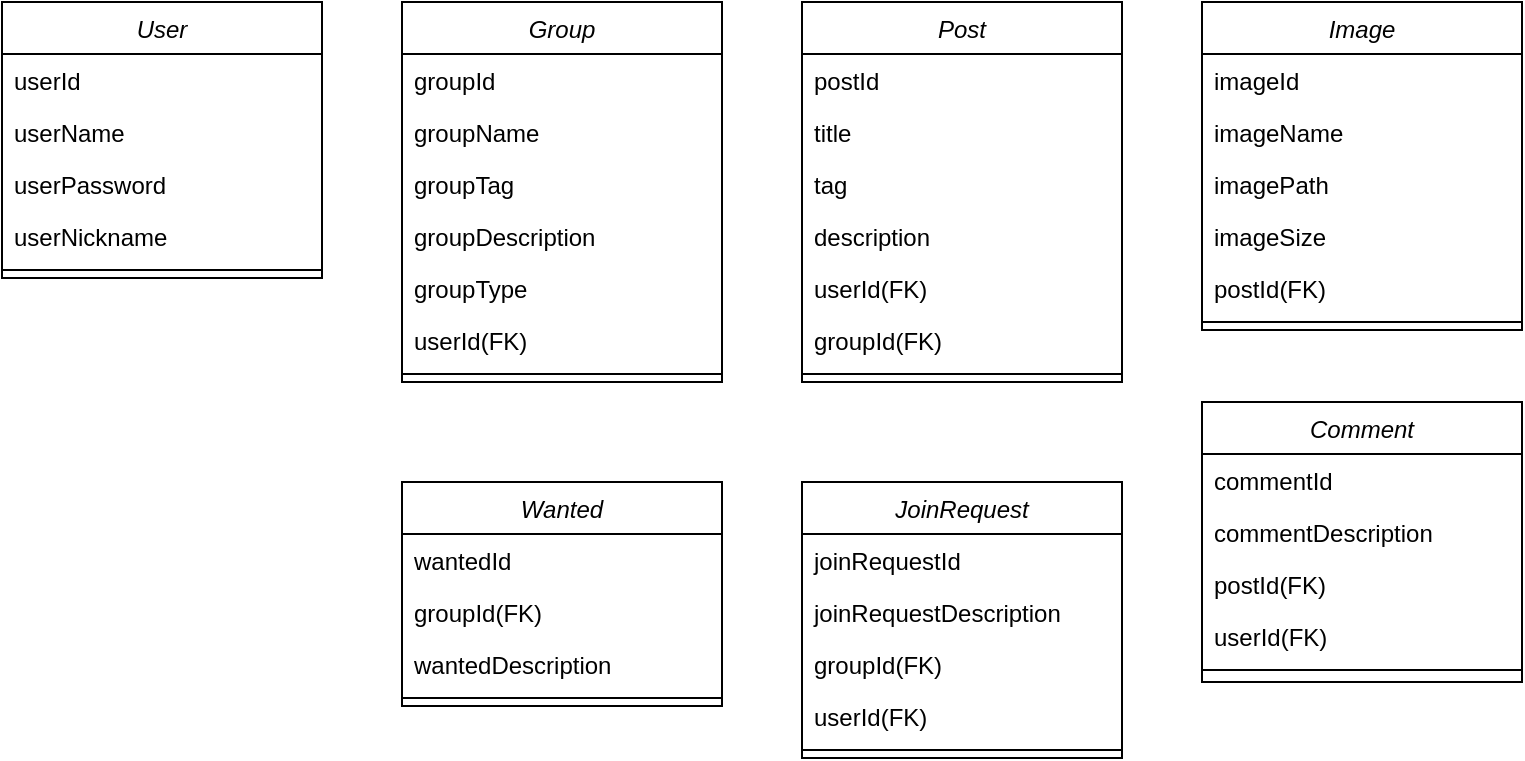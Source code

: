 <mxfile version="17.3.0" type="device"><diagram id="C5RBs43oDa-KdzZeNtuy" name="Page-1"><mxGraphModel dx="2253" dy="800" grid="1" gridSize="10" guides="1" tooltips="1" connect="1" arrows="1" fold="1" page="1" pageScale="1" pageWidth="827" pageHeight="1169" math="0" shadow="0"><root><mxCell id="WIyWlLk6GJQsqaUBKTNV-0"/><mxCell id="WIyWlLk6GJQsqaUBKTNV-1" parent="WIyWlLk6GJQsqaUBKTNV-0"/><mxCell id="zkfFHV4jXpPFQw0GAbJ--0" value="User" style="swimlane;fontStyle=2;align=center;verticalAlign=top;childLayout=stackLayout;horizontal=1;startSize=26;horizontalStack=0;resizeParent=1;resizeLast=0;collapsible=1;marginBottom=0;rounded=0;shadow=0;strokeWidth=1;" parent="WIyWlLk6GJQsqaUBKTNV-1" vertex="1"><mxGeometry x="-80" y="120" width="160" height="138" as="geometry"><mxRectangle x="230" y="140" width="160" height="26" as="alternateBounds"/></mxGeometry></mxCell><mxCell id="YFIZStN-qMkTOD-e35_p-21" value="userId  " style="text;align=left;verticalAlign=top;spacingLeft=4;spacingRight=4;overflow=hidden;rotatable=0;points=[[0,0.5],[1,0.5]];portConstraint=eastwest;" parent="zkfFHV4jXpPFQw0GAbJ--0" vertex="1"><mxGeometry y="26" width="160" height="26" as="geometry"/></mxCell><mxCell id="zkfFHV4jXpPFQw0GAbJ--1" value="userName" style="text;align=left;verticalAlign=top;spacingLeft=4;spacingRight=4;overflow=hidden;rotatable=0;points=[[0,0.5],[1,0.5]];portConstraint=eastwest;" parent="zkfFHV4jXpPFQw0GAbJ--0" vertex="1"><mxGeometry y="52" width="160" height="26" as="geometry"/></mxCell><mxCell id="zkfFHV4jXpPFQw0GAbJ--2" value="userPassword" style="text;align=left;verticalAlign=top;spacingLeft=4;spacingRight=4;overflow=hidden;rotatable=0;points=[[0,0.5],[1,0.5]];portConstraint=eastwest;rounded=0;shadow=0;html=0;" parent="zkfFHV4jXpPFQw0GAbJ--0" vertex="1"><mxGeometry y="78" width="160" height="26" as="geometry"/></mxCell><mxCell id="zkfFHV4jXpPFQw0GAbJ--3" value="userNickname" style="text;align=left;verticalAlign=top;spacingLeft=4;spacingRight=4;overflow=hidden;rotatable=0;points=[[0,0.5],[1,0.5]];portConstraint=eastwest;rounded=0;shadow=0;html=0;" parent="zkfFHV4jXpPFQw0GAbJ--0" vertex="1"><mxGeometry y="104" width="160" height="26" as="geometry"/></mxCell><mxCell id="zkfFHV4jXpPFQw0GAbJ--4" value="" style="line;html=1;strokeWidth=1;align=left;verticalAlign=middle;spacingTop=-1;spacingLeft=3;spacingRight=3;rotatable=0;labelPosition=right;points=[];portConstraint=eastwest;" parent="zkfFHV4jXpPFQw0GAbJ--0" vertex="1"><mxGeometry y="130" width="160" height="8" as="geometry"/></mxCell><mxCell id="BofcRwAlEw8ARKFKTlNM-8" value="Image" style="swimlane;fontStyle=2;align=center;verticalAlign=top;childLayout=stackLayout;horizontal=1;startSize=26;horizontalStack=0;resizeParent=1;resizeLast=0;collapsible=1;marginBottom=0;rounded=0;shadow=0;strokeWidth=1;" vertex="1" parent="WIyWlLk6GJQsqaUBKTNV-1"><mxGeometry x="520" y="120" width="160" height="164" as="geometry"><mxRectangle x="230" y="140" width="160" height="26" as="alternateBounds"/></mxGeometry></mxCell><mxCell id="BofcRwAlEw8ARKFKTlNM-9" value="imageId" style="text;align=left;verticalAlign=top;spacingLeft=4;spacingRight=4;overflow=hidden;rotatable=0;points=[[0,0.5],[1,0.5]];portConstraint=eastwest;" vertex="1" parent="BofcRwAlEw8ARKFKTlNM-8"><mxGeometry y="26" width="160" height="26" as="geometry"/></mxCell><mxCell id="BofcRwAlEw8ARKFKTlNM-10" value="imageName" style="text;align=left;verticalAlign=top;spacingLeft=4;spacingRight=4;overflow=hidden;rotatable=0;points=[[0,0.5],[1,0.5]];portConstraint=eastwest;" vertex="1" parent="BofcRwAlEw8ARKFKTlNM-8"><mxGeometry y="52" width="160" height="26" as="geometry"/></mxCell><mxCell id="BofcRwAlEw8ARKFKTlNM-11" value="imagePath" style="text;align=left;verticalAlign=top;spacingLeft=4;spacingRight=4;overflow=hidden;rotatable=0;points=[[0,0.5],[1,0.5]];portConstraint=eastwest;rounded=0;shadow=0;html=0;" vertex="1" parent="BofcRwAlEw8ARKFKTlNM-8"><mxGeometry y="78" width="160" height="26" as="geometry"/></mxCell><mxCell id="BofcRwAlEw8ARKFKTlNM-12" value="imageSize" style="text;align=left;verticalAlign=top;spacingLeft=4;spacingRight=4;overflow=hidden;rotatable=0;points=[[0,0.5],[1,0.5]];portConstraint=eastwest;rounded=0;shadow=0;html=0;" vertex="1" parent="BofcRwAlEw8ARKFKTlNM-8"><mxGeometry y="104" width="160" height="26" as="geometry"/></mxCell><mxCell id="BofcRwAlEw8ARKFKTlNM-28" value="postId(FK)" style="text;align=left;verticalAlign=top;spacingLeft=4;spacingRight=4;overflow=hidden;rotatable=0;points=[[0,0.5],[1,0.5]];portConstraint=eastwest;rounded=0;shadow=0;html=0;" vertex="1" parent="BofcRwAlEw8ARKFKTlNM-8"><mxGeometry y="130" width="160" height="26" as="geometry"/></mxCell><mxCell id="BofcRwAlEw8ARKFKTlNM-13" value="" style="line;html=1;strokeWidth=1;align=left;verticalAlign=middle;spacingTop=-1;spacingLeft=3;spacingRight=3;rotatable=0;labelPosition=right;points=[];portConstraint=eastwest;" vertex="1" parent="BofcRwAlEw8ARKFKTlNM-8"><mxGeometry y="156" width="160" height="8" as="geometry"/></mxCell><mxCell id="BofcRwAlEw8ARKFKTlNM-14" value="Group" style="swimlane;fontStyle=2;align=center;verticalAlign=top;childLayout=stackLayout;horizontal=1;startSize=26;horizontalStack=0;resizeParent=1;resizeLast=0;collapsible=1;marginBottom=0;rounded=0;shadow=0;strokeWidth=1;" vertex="1" parent="WIyWlLk6GJQsqaUBKTNV-1"><mxGeometry x="120" y="120" width="160" height="190" as="geometry"><mxRectangle x="230" y="140" width="160" height="26" as="alternateBounds"/></mxGeometry></mxCell><mxCell id="BofcRwAlEw8ARKFKTlNM-15" value="groupId" style="text;align=left;verticalAlign=top;spacingLeft=4;spacingRight=4;overflow=hidden;rotatable=0;points=[[0,0.5],[1,0.5]];portConstraint=eastwest;" vertex="1" parent="BofcRwAlEw8ARKFKTlNM-14"><mxGeometry y="26" width="160" height="26" as="geometry"/></mxCell><mxCell id="BofcRwAlEw8ARKFKTlNM-16" value="groupName" style="text;align=left;verticalAlign=top;spacingLeft=4;spacingRight=4;overflow=hidden;rotatable=0;points=[[0,0.5],[1,0.5]];portConstraint=eastwest;" vertex="1" parent="BofcRwAlEw8ARKFKTlNM-14"><mxGeometry y="52" width="160" height="26" as="geometry"/></mxCell><mxCell id="BofcRwAlEw8ARKFKTlNM-17" value="groupTag" style="text;align=left;verticalAlign=top;spacingLeft=4;spacingRight=4;overflow=hidden;rotatable=0;points=[[0,0.5],[1,0.5]];portConstraint=eastwest;rounded=0;shadow=0;html=0;" vertex="1" parent="BofcRwAlEw8ARKFKTlNM-14"><mxGeometry y="78" width="160" height="26" as="geometry"/></mxCell><mxCell id="BofcRwAlEw8ARKFKTlNM-18" value="groupDescription" style="text;align=left;verticalAlign=top;spacingLeft=4;spacingRight=4;overflow=hidden;rotatable=0;points=[[0,0.5],[1,0.5]];portConstraint=eastwest;rounded=0;shadow=0;html=0;" vertex="1" parent="BofcRwAlEw8ARKFKTlNM-14"><mxGeometry y="104" width="160" height="26" as="geometry"/></mxCell><mxCell id="BofcRwAlEw8ARKFKTlNM-26" value="groupType" style="text;align=left;verticalAlign=top;spacingLeft=4;spacingRight=4;overflow=hidden;rotatable=0;points=[[0,0.5],[1,0.5]];portConstraint=eastwest;rounded=0;shadow=0;html=0;" vertex="1" parent="BofcRwAlEw8ARKFKTlNM-14"><mxGeometry y="130" width="160" height="26" as="geometry"/></mxCell><mxCell id="BofcRwAlEw8ARKFKTlNM-27" value="userId(FK)" style="text;align=left;verticalAlign=top;spacingLeft=4;spacingRight=4;overflow=hidden;rotatable=0;points=[[0,0.5],[1,0.5]];portConstraint=eastwest;rounded=0;shadow=0;html=0;" vertex="1" parent="BofcRwAlEw8ARKFKTlNM-14"><mxGeometry y="156" width="160" height="26" as="geometry"/></mxCell><mxCell id="BofcRwAlEw8ARKFKTlNM-19" value="" style="line;html=1;strokeWidth=1;align=left;verticalAlign=middle;spacingTop=-1;spacingLeft=3;spacingRight=3;rotatable=0;labelPosition=right;points=[];portConstraint=eastwest;" vertex="1" parent="BofcRwAlEw8ARKFKTlNM-14"><mxGeometry y="182" width="160" height="8" as="geometry"/></mxCell><mxCell id="BofcRwAlEw8ARKFKTlNM-20" value="Wanted" style="swimlane;fontStyle=2;align=center;verticalAlign=top;childLayout=stackLayout;horizontal=1;startSize=26;horizontalStack=0;resizeParent=1;resizeLast=0;collapsible=1;marginBottom=0;rounded=0;shadow=0;strokeWidth=1;" vertex="1" parent="WIyWlLk6GJQsqaUBKTNV-1"><mxGeometry x="120" y="360" width="160" height="112" as="geometry"><mxRectangle x="230" y="140" width="160" height="26" as="alternateBounds"/></mxGeometry></mxCell><mxCell id="BofcRwAlEw8ARKFKTlNM-21" value="wantedId" style="text;align=left;verticalAlign=top;spacingLeft=4;spacingRight=4;overflow=hidden;rotatable=0;points=[[0,0.5],[1,0.5]];portConstraint=eastwest;" vertex="1" parent="BofcRwAlEw8ARKFKTlNM-20"><mxGeometry y="26" width="160" height="26" as="geometry"/></mxCell><mxCell id="BofcRwAlEw8ARKFKTlNM-22" value="groupId(FK)" style="text;align=left;verticalAlign=top;spacingLeft=4;spacingRight=4;overflow=hidden;rotatable=0;points=[[0,0.5],[1,0.5]];portConstraint=eastwest;" vertex="1" parent="BofcRwAlEw8ARKFKTlNM-20"><mxGeometry y="52" width="160" height="26" as="geometry"/></mxCell><mxCell id="BofcRwAlEw8ARKFKTlNM-23" value="wantedDescription" style="text;align=left;verticalAlign=top;spacingLeft=4;spacingRight=4;overflow=hidden;rotatable=0;points=[[0,0.5],[1,0.5]];portConstraint=eastwest;rounded=0;shadow=0;html=0;" vertex="1" parent="BofcRwAlEw8ARKFKTlNM-20"><mxGeometry y="78" width="160" height="26" as="geometry"/></mxCell><mxCell id="BofcRwAlEw8ARKFKTlNM-25" value="" style="line;html=1;strokeWidth=1;align=left;verticalAlign=middle;spacingTop=-1;spacingLeft=3;spacingRight=3;rotatable=0;labelPosition=right;points=[];portConstraint=eastwest;" vertex="1" parent="BofcRwAlEw8ARKFKTlNM-20"><mxGeometry y="104" width="160" height="8" as="geometry"/></mxCell><mxCell id="BofcRwAlEw8ARKFKTlNM-29" value="Post" style="swimlane;fontStyle=2;align=center;verticalAlign=top;childLayout=stackLayout;horizontal=1;startSize=26;horizontalStack=0;resizeParent=1;resizeLast=0;collapsible=1;marginBottom=0;rounded=0;shadow=0;strokeWidth=1;" vertex="1" parent="WIyWlLk6GJQsqaUBKTNV-1"><mxGeometry x="320" y="120" width="160" height="190" as="geometry"><mxRectangle x="230" y="140" width="160" height="26" as="alternateBounds"/></mxGeometry></mxCell><mxCell id="BofcRwAlEw8ARKFKTlNM-30" value="postId" style="text;align=left;verticalAlign=top;spacingLeft=4;spacingRight=4;overflow=hidden;rotatable=0;points=[[0,0.5],[1,0.5]];portConstraint=eastwest;" vertex="1" parent="BofcRwAlEw8ARKFKTlNM-29"><mxGeometry y="26" width="160" height="26" as="geometry"/></mxCell><mxCell id="BofcRwAlEw8ARKFKTlNM-31" value="title" style="text;align=left;verticalAlign=top;spacingLeft=4;spacingRight=4;overflow=hidden;rotatable=0;points=[[0,0.5],[1,0.5]];portConstraint=eastwest;" vertex="1" parent="BofcRwAlEw8ARKFKTlNM-29"><mxGeometry y="52" width="160" height="26" as="geometry"/></mxCell><mxCell id="BofcRwAlEw8ARKFKTlNM-32" value="tag" style="text;align=left;verticalAlign=top;spacingLeft=4;spacingRight=4;overflow=hidden;rotatable=0;points=[[0,0.5],[1,0.5]];portConstraint=eastwest;rounded=0;shadow=0;html=0;" vertex="1" parent="BofcRwAlEw8ARKFKTlNM-29"><mxGeometry y="78" width="160" height="26" as="geometry"/></mxCell><mxCell id="BofcRwAlEw8ARKFKTlNM-33" value="description" style="text;align=left;verticalAlign=top;spacingLeft=4;spacingRight=4;overflow=hidden;rotatable=0;points=[[0,0.5],[1,0.5]];portConstraint=eastwest;rounded=0;shadow=0;html=0;" vertex="1" parent="BofcRwAlEw8ARKFKTlNM-29"><mxGeometry y="104" width="160" height="26" as="geometry"/></mxCell><mxCell id="BofcRwAlEw8ARKFKTlNM-34" value="userId(FK)" style="text;align=left;verticalAlign=top;spacingLeft=4;spacingRight=4;overflow=hidden;rotatable=0;points=[[0,0.5],[1,0.5]];portConstraint=eastwest;rounded=0;shadow=0;html=0;" vertex="1" parent="BofcRwAlEw8ARKFKTlNM-29"><mxGeometry y="130" width="160" height="26" as="geometry"/></mxCell><mxCell id="BofcRwAlEw8ARKFKTlNM-37" value="groupId(FK)" style="text;align=left;verticalAlign=top;spacingLeft=4;spacingRight=4;overflow=hidden;rotatable=0;points=[[0,0.5],[1,0.5]];portConstraint=eastwest;rounded=0;shadow=0;html=0;" vertex="1" parent="BofcRwAlEw8ARKFKTlNM-29"><mxGeometry y="156" width="160" height="26" as="geometry"/></mxCell><mxCell id="BofcRwAlEw8ARKFKTlNM-36" value="" style="line;html=1;strokeWidth=1;align=left;verticalAlign=middle;spacingTop=-1;spacingLeft=3;spacingRight=3;rotatable=0;labelPosition=right;points=[];portConstraint=eastwest;" vertex="1" parent="BofcRwAlEw8ARKFKTlNM-29"><mxGeometry y="182" width="160" height="8" as="geometry"/></mxCell><mxCell id="BofcRwAlEw8ARKFKTlNM-38" value="Comment" style="swimlane;fontStyle=2;align=center;verticalAlign=top;childLayout=stackLayout;horizontal=1;startSize=26;horizontalStack=0;resizeParent=1;resizeLast=0;collapsible=1;marginBottom=0;rounded=0;shadow=0;strokeWidth=1;" vertex="1" parent="WIyWlLk6GJQsqaUBKTNV-1"><mxGeometry x="520" y="320" width="160" height="140" as="geometry"><mxRectangle x="230" y="140" width="160" height="26" as="alternateBounds"/></mxGeometry></mxCell><mxCell id="BofcRwAlEw8ARKFKTlNM-39" value="commentId" style="text;align=left;verticalAlign=top;spacingLeft=4;spacingRight=4;overflow=hidden;rotatable=0;points=[[0,0.5],[1,0.5]];portConstraint=eastwest;" vertex="1" parent="BofcRwAlEw8ARKFKTlNM-38"><mxGeometry y="26" width="160" height="26" as="geometry"/></mxCell><mxCell id="BofcRwAlEw8ARKFKTlNM-40" value="commentDescription" style="text;align=left;verticalAlign=top;spacingLeft=4;spacingRight=4;overflow=hidden;rotatable=0;points=[[0,0.5],[1,0.5]];portConstraint=eastwest;" vertex="1" parent="BofcRwAlEw8ARKFKTlNM-38"><mxGeometry y="52" width="160" height="26" as="geometry"/></mxCell><mxCell id="BofcRwAlEw8ARKFKTlNM-41" value="postId(FK)" style="text;align=left;verticalAlign=top;spacingLeft=4;spacingRight=4;overflow=hidden;rotatable=0;points=[[0,0.5],[1,0.5]];portConstraint=eastwest;rounded=0;shadow=0;html=0;" vertex="1" parent="BofcRwAlEw8ARKFKTlNM-38"><mxGeometry y="78" width="160" height="26" as="geometry"/></mxCell><mxCell id="BofcRwAlEw8ARKFKTlNM-42" value="userId(FK)" style="text;align=left;verticalAlign=top;spacingLeft=4;spacingRight=4;overflow=hidden;rotatable=0;points=[[0,0.5],[1,0.5]];portConstraint=eastwest;rounded=0;shadow=0;html=0;" vertex="1" parent="BofcRwAlEw8ARKFKTlNM-38"><mxGeometry y="104" width="160" height="26" as="geometry"/></mxCell><mxCell id="BofcRwAlEw8ARKFKTlNM-44" value="" style="line;html=1;strokeWidth=1;align=left;verticalAlign=middle;spacingTop=-1;spacingLeft=3;spacingRight=3;rotatable=0;labelPosition=right;points=[];portConstraint=eastwest;" vertex="1" parent="BofcRwAlEw8ARKFKTlNM-38"><mxGeometry y="130" width="160" height="8" as="geometry"/></mxCell><mxCell id="BofcRwAlEw8ARKFKTlNM-45" value="JoinRequest" style="swimlane;fontStyle=2;align=center;verticalAlign=top;childLayout=stackLayout;horizontal=1;startSize=26;horizontalStack=0;resizeParent=1;resizeLast=0;collapsible=1;marginBottom=0;rounded=0;shadow=0;strokeWidth=1;" vertex="1" parent="WIyWlLk6GJQsqaUBKTNV-1"><mxGeometry x="320" y="360" width="160" height="138" as="geometry"><mxRectangle x="230" y="140" width="160" height="26" as="alternateBounds"/></mxGeometry></mxCell><mxCell id="BofcRwAlEw8ARKFKTlNM-46" value="joinRequestId" style="text;align=left;verticalAlign=top;spacingLeft=4;spacingRight=4;overflow=hidden;rotatable=0;points=[[0,0.5],[1,0.5]];portConstraint=eastwest;" vertex="1" parent="BofcRwAlEw8ARKFKTlNM-45"><mxGeometry y="26" width="160" height="26" as="geometry"/></mxCell><mxCell id="BofcRwAlEw8ARKFKTlNM-47" value="joinRequestDescription" style="text;align=left;verticalAlign=top;spacingLeft=4;spacingRight=4;overflow=hidden;rotatable=0;points=[[0,0.5],[1,0.5]];portConstraint=eastwest;" vertex="1" parent="BofcRwAlEw8ARKFKTlNM-45"><mxGeometry y="52" width="160" height="26" as="geometry"/></mxCell><mxCell id="BofcRwAlEw8ARKFKTlNM-50" value="groupId(FK)" style="text;align=left;verticalAlign=top;spacingLeft=4;spacingRight=4;overflow=hidden;rotatable=0;points=[[0,0.5],[1,0.5]];portConstraint=eastwest;" vertex="1" parent="BofcRwAlEw8ARKFKTlNM-45"><mxGeometry y="78" width="160" height="26" as="geometry"/></mxCell><mxCell id="BofcRwAlEw8ARKFKTlNM-51" value="userId(FK)" style="text;align=left;verticalAlign=top;spacingLeft=4;spacingRight=4;overflow=hidden;rotatable=0;points=[[0,0.5],[1,0.5]];portConstraint=eastwest;" vertex="1" parent="BofcRwAlEw8ARKFKTlNM-45"><mxGeometry y="104" width="160" height="26" as="geometry"/></mxCell><mxCell id="BofcRwAlEw8ARKFKTlNM-49" value="" style="line;html=1;strokeWidth=1;align=left;verticalAlign=middle;spacingTop=-1;spacingLeft=3;spacingRight=3;rotatable=0;labelPosition=right;points=[];portConstraint=eastwest;" vertex="1" parent="BofcRwAlEw8ARKFKTlNM-45"><mxGeometry y="130" width="160" height="8" as="geometry"/></mxCell></root></mxGraphModel></diagram></mxfile>